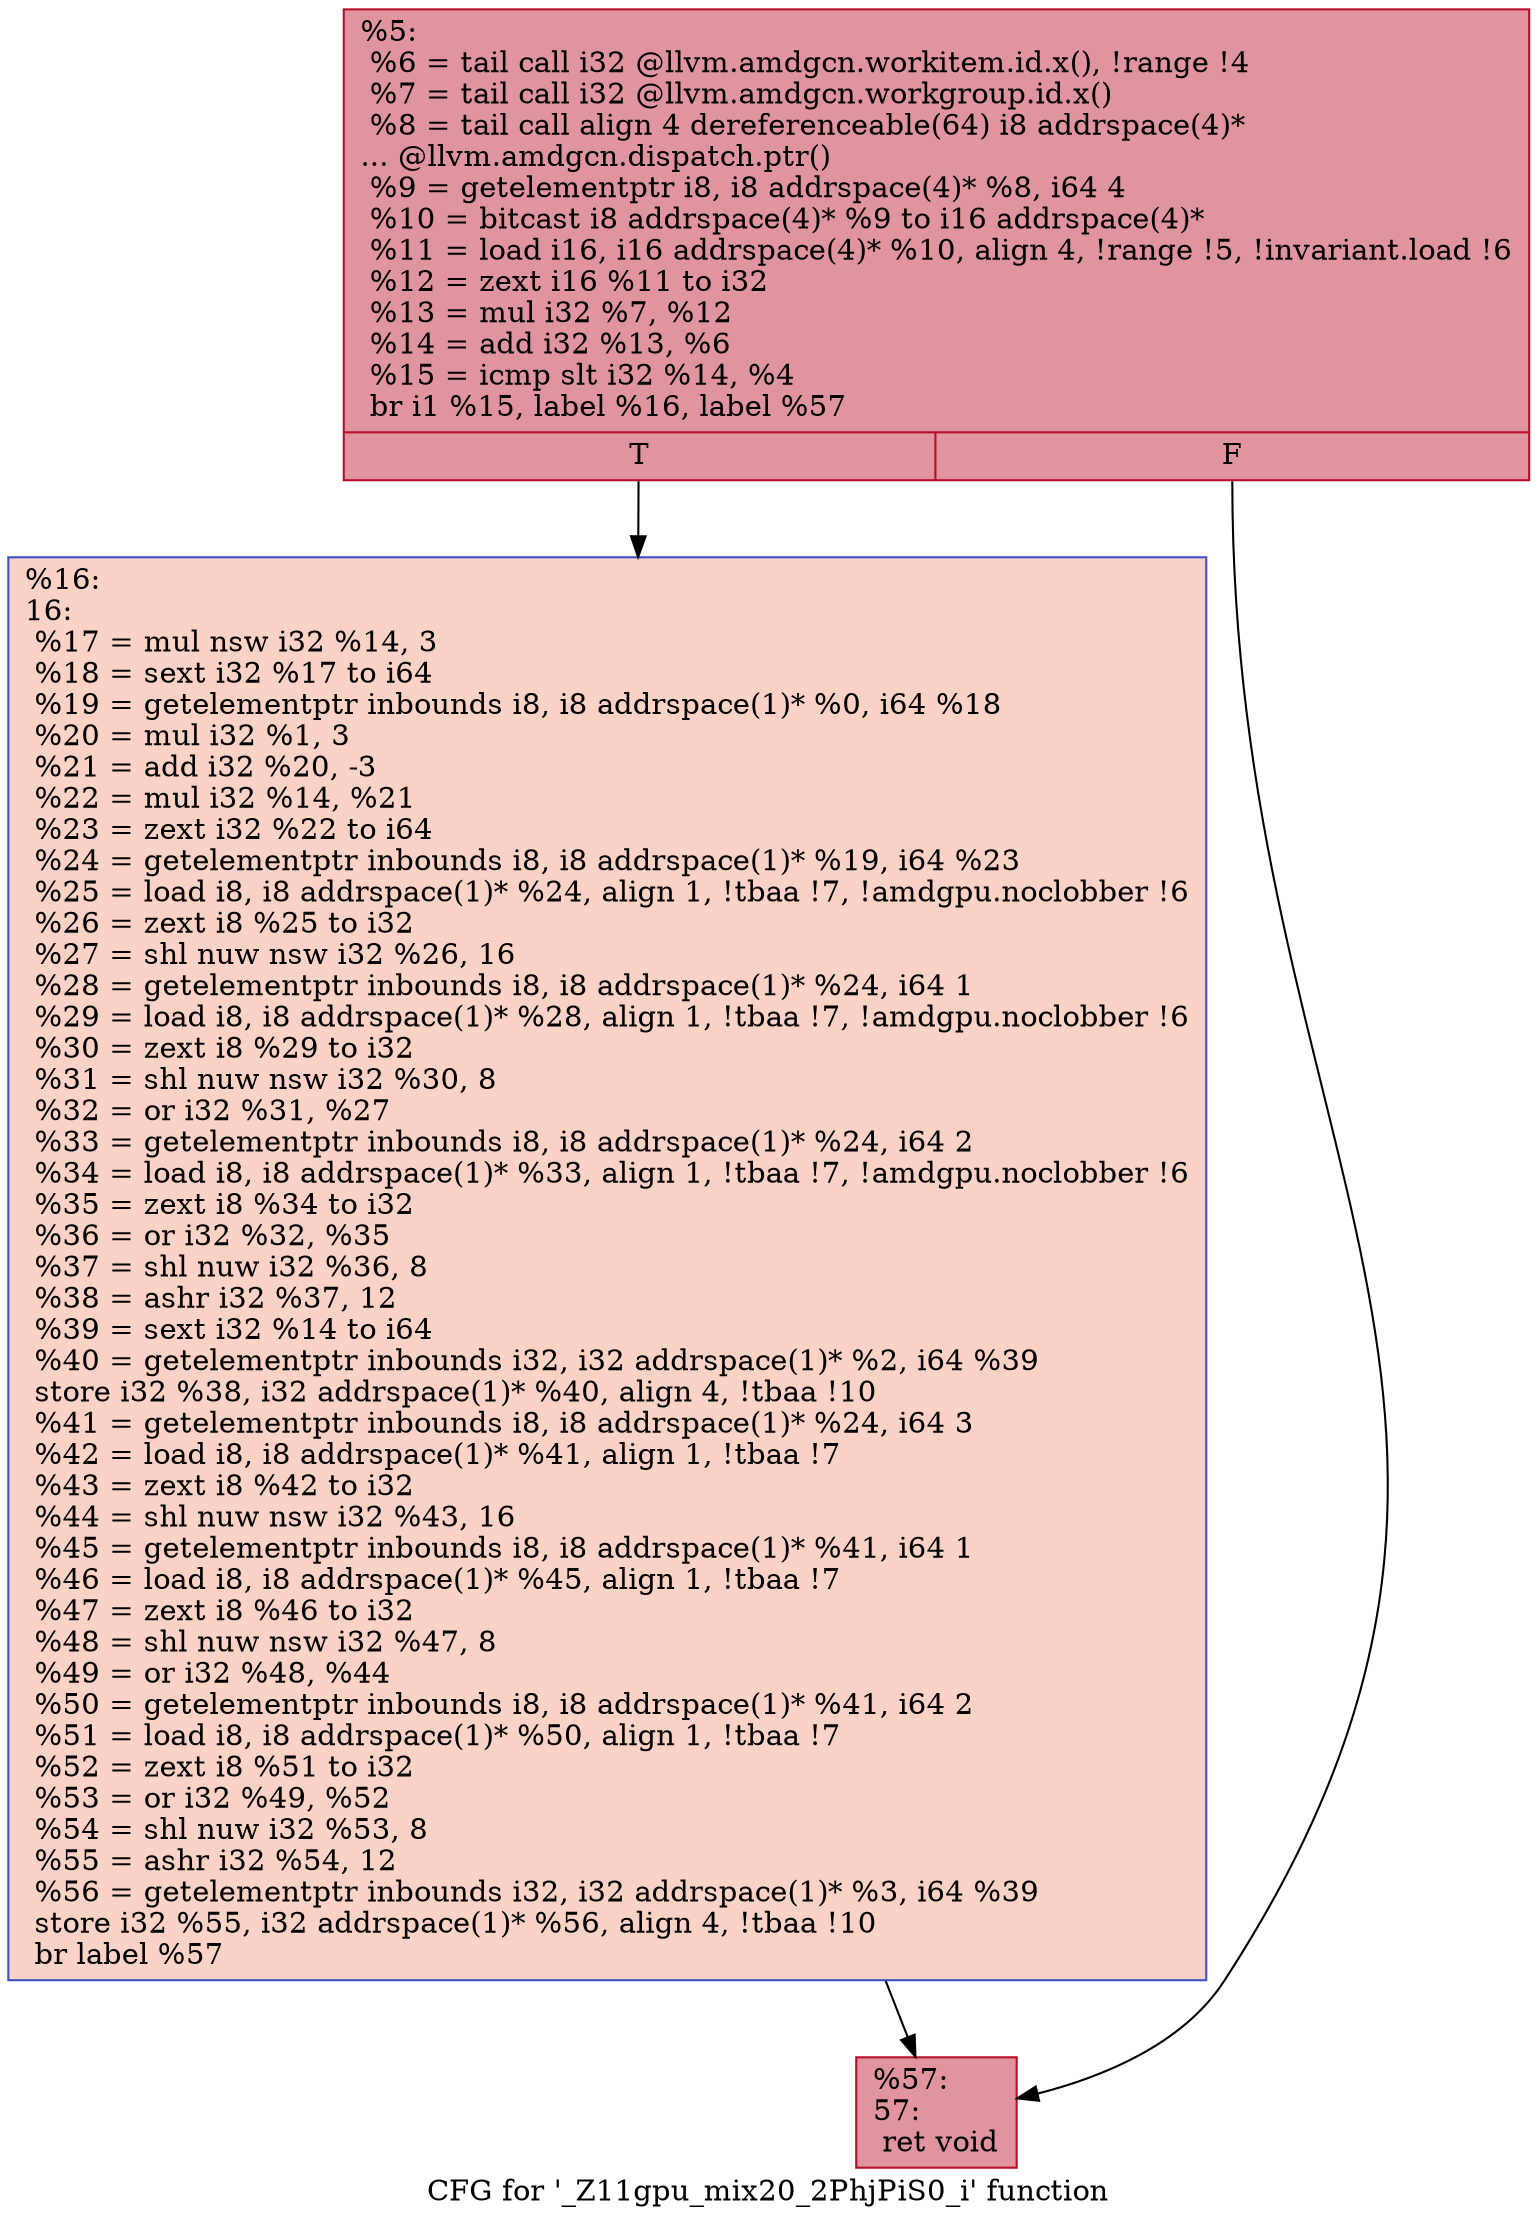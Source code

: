 digraph "CFG for '_Z11gpu_mix20_2PhjPiS0_i' function" {
	label="CFG for '_Z11gpu_mix20_2PhjPiS0_i' function";

	Node0x5de76a0 [shape=record,color="#b70d28ff", style=filled, fillcolor="#b70d2870",label="{%5:\l  %6 = tail call i32 @llvm.amdgcn.workitem.id.x(), !range !4\l  %7 = tail call i32 @llvm.amdgcn.workgroup.id.x()\l  %8 = tail call align 4 dereferenceable(64) i8 addrspace(4)*\l... @llvm.amdgcn.dispatch.ptr()\l  %9 = getelementptr i8, i8 addrspace(4)* %8, i64 4\l  %10 = bitcast i8 addrspace(4)* %9 to i16 addrspace(4)*\l  %11 = load i16, i16 addrspace(4)* %10, align 4, !range !5, !invariant.load !6\l  %12 = zext i16 %11 to i32\l  %13 = mul i32 %7, %12\l  %14 = add i32 %13, %6\l  %15 = icmp slt i32 %14, %4\l  br i1 %15, label %16, label %57\l|{<s0>T|<s1>F}}"];
	Node0x5de76a0:s0 -> Node0x5de9570;
	Node0x5de76a0:s1 -> Node0x5de9600;
	Node0x5de9570 [shape=record,color="#3d50c3ff", style=filled, fillcolor="#f59c7d70",label="{%16:\l16:                                               \l  %17 = mul nsw i32 %14, 3\l  %18 = sext i32 %17 to i64\l  %19 = getelementptr inbounds i8, i8 addrspace(1)* %0, i64 %18\l  %20 = mul i32 %1, 3\l  %21 = add i32 %20, -3\l  %22 = mul i32 %14, %21\l  %23 = zext i32 %22 to i64\l  %24 = getelementptr inbounds i8, i8 addrspace(1)* %19, i64 %23\l  %25 = load i8, i8 addrspace(1)* %24, align 1, !tbaa !7, !amdgpu.noclobber !6\l  %26 = zext i8 %25 to i32\l  %27 = shl nuw nsw i32 %26, 16\l  %28 = getelementptr inbounds i8, i8 addrspace(1)* %24, i64 1\l  %29 = load i8, i8 addrspace(1)* %28, align 1, !tbaa !7, !amdgpu.noclobber !6\l  %30 = zext i8 %29 to i32\l  %31 = shl nuw nsw i32 %30, 8\l  %32 = or i32 %31, %27\l  %33 = getelementptr inbounds i8, i8 addrspace(1)* %24, i64 2\l  %34 = load i8, i8 addrspace(1)* %33, align 1, !tbaa !7, !amdgpu.noclobber !6\l  %35 = zext i8 %34 to i32\l  %36 = or i32 %32, %35\l  %37 = shl nuw i32 %36, 8\l  %38 = ashr i32 %37, 12\l  %39 = sext i32 %14 to i64\l  %40 = getelementptr inbounds i32, i32 addrspace(1)* %2, i64 %39\l  store i32 %38, i32 addrspace(1)* %40, align 4, !tbaa !10\l  %41 = getelementptr inbounds i8, i8 addrspace(1)* %24, i64 3\l  %42 = load i8, i8 addrspace(1)* %41, align 1, !tbaa !7\l  %43 = zext i8 %42 to i32\l  %44 = shl nuw nsw i32 %43, 16\l  %45 = getelementptr inbounds i8, i8 addrspace(1)* %41, i64 1\l  %46 = load i8, i8 addrspace(1)* %45, align 1, !tbaa !7\l  %47 = zext i8 %46 to i32\l  %48 = shl nuw nsw i32 %47, 8\l  %49 = or i32 %48, %44\l  %50 = getelementptr inbounds i8, i8 addrspace(1)* %41, i64 2\l  %51 = load i8, i8 addrspace(1)* %50, align 1, !tbaa !7\l  %52 = zext i8 %51 to i32\l  %53 = or i32 %49, %52\l  %54 = shl nuw i32 %53, 8\l  %55 = ashr i32 %54, 12\l  %56 = getelementptr inbounds i32, i32 addrspace(1)* %3, i64 %39\l  store i32 %55, i32 addrspace(1)* %56, align 4, !tbaa !10\l  br label %57\l}"];
	Node0x5de9570 -> Node0x5de9600;
	Node0x5de9600 [shape=record,color="#b70d28ff", style=filled, fillcolor="#b70d2870",label="{%57:\l57:                                               \l  ret void\l}"];
}
